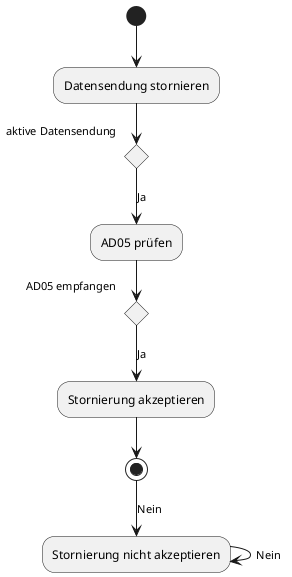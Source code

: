 {
  "sha1": "5dhnnecfch5y93023almhid3ppqwao2",
  "insertion": {
    "when": "2024-06-01T09:03:04.491Z",
    "user": "plantuml@gmail.com"
  }
}
@startuml
	(*) --> "Datensendung stornieren"
	if "aktive Datensendung" then
	-->[Ja] "AD05 prüfen"
	if "AD05 empfangen" then
	-->[Ja] "Stornierung akzeptieren"
	--> (*)
	-->[Nein] "Stornierung nicht akzeptieren"
	endif
	-->[Nein] "Stornierung nicht akzeptieren"
	endif
@enduml
